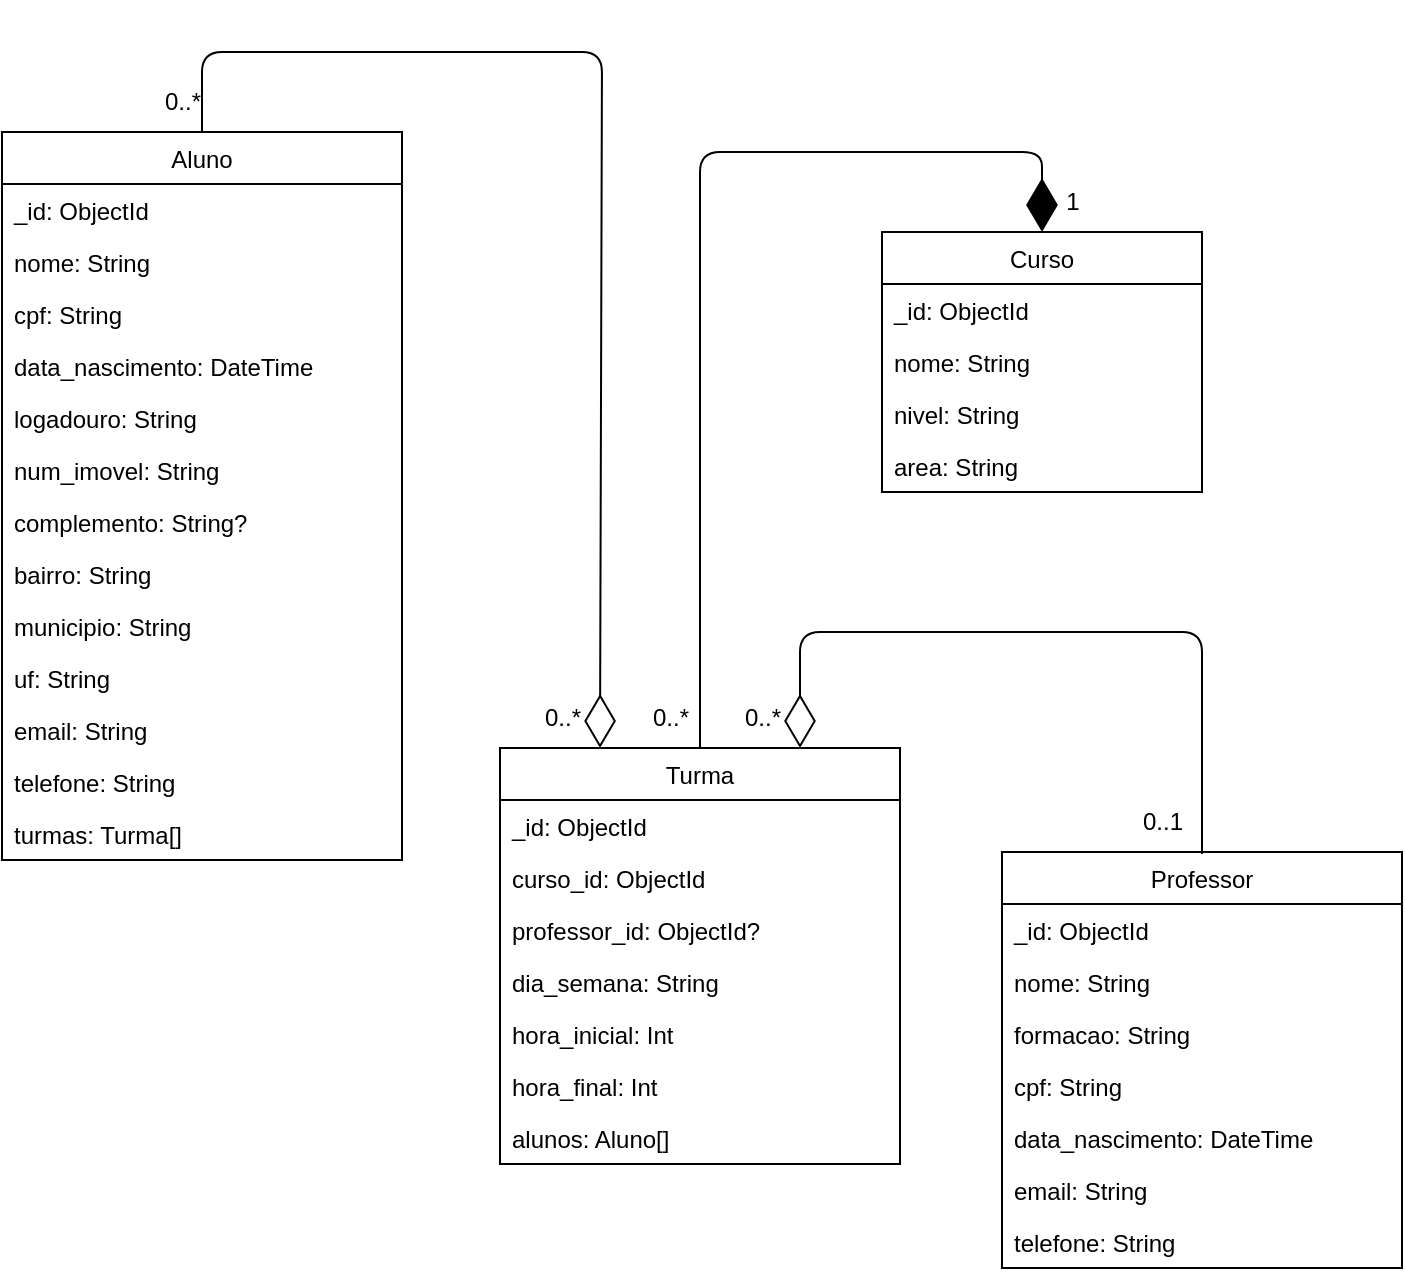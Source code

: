 <mxfile>
    <diagram id="ShnfSE_w91yK4DROrEHs" name="Page-2">
        <mxGraphModel dx="810" dy="612" grid="1" gridSize="10" guides="1" tooltips="1" connect="1" arrows="1" fold="1" page="1" pageScale="1" pageWidth="827" pageHeight="1169" math="0" shadow="0">
            <root>
                <mxCell id="0"/>
                <mxCell id="1" parent="0"/>
                <mxCell id="cHoQsD-LW18sjt5Go7n9-1" value="Aluno" style="swimlane;fontStyle=0;childLayout=stackLayout;horizontal=1;startSize=26;fillColor=none;horizontalStack=0;resizeParent=1;resizeParentMax=0;resizeLast=0;collapsible=1;marginBottom=0;" parent="1" vertex="1">
                    <mxGeometry x="80" y="70" width="200" height="364" as="geometry">
                        <mxRectangle x="80" y="70" width="70" height="30" as="alternateBounds"/>
                    </mxGeometry>
                </mxCell>
                <mxCell id="cHoQsD-LW18sjt5Go7n9-2" value="_id: ObjectId" style="text;strokeColor=none;fillColor=none;align=left;verticalAlign=top;spacingLeft=4;spacingRight=4;overflow=hidden;rotatable=0;points=[[0,0.5],[1,0.5]];portConstraint=eastwest;" parent="cHoQsD-LW18sjt5Go7n9-1" vertex="1">
                    <mxGeometry y="26" width="200" height="26" as="geometry"/>
                </mxCell>
                <mxCell id="cHoQsD-LW18sjt5Go7n9-3" value="nome: String" style="text;strokeColor=none;fillColor=none;align=left;verticalAlign=top;spacingLeft=4;spacingRight=4;overflow=hidden;rotatable=0;points=[[0,0.5],[1,0.5]];portConstraint=eastwest;" parent="cHoQsD-LW18sjt5Go7n9-1" vertex="1">
                    <mxGeometry y="52" width="200" height="26" as="geometry"/>
                </mxCell>
                <mxCell id="cHoQsD-LW18sjt5Go7n9-4" value="cpf: String" style="text;strokeColor=none;fillColor=none;align=left;verticalAlign=top;spacingLeft=4;spacingRight=4;overflow=hidden;rotatable=0;points=[[0,0.5],[1,0.5]];portConstraint=eastwest;" parent="cHoQsD-LW18sjt5Go7n9-1" vertex="1">
                    <mxGeometry y="78" width="200" height="26" as="geometry"/>
                </mxCell>
                <mxCell id="cHoQsD-LW18sjt5Go7n9-21" value="data_nascimento: DateTime" style="text;strokeColor=none;fillColor=none;align=left;verticalAlign=top;spacingLeft=4;spacingRight=4;overflow=hidden;rotatable=0;points=[[0,0.5],[1,0.5]];portConstraint=eastwest;" parent="cHoQsD-LW18sjt5Go7n9-1" vertex="1">
                    <mxGeometry y="104" width="200" height="26" as="geometry"/>
                </mxCell>
                <mxCell id="cHoQsD-LW18sjt5Go7n9-19" value="logadouro: String" style="text;strokeColor=none;fillColor=none;align=left;verticalAlign=top;spacingLeft=4;spacingRight=4;overflow=hidden;rotatable=0;points=[[0,0.5],[1,0.5]];portConstraint=eastwest;" parent="cHoQsD-LW18sjt5Go7n9-1" vertex="1">
                    <mxGeometry y="130" width="200" height="26" as="geometry"/>
                </mxCell>
                <mxCell id="cHoQsD-LW18sjt5Go7n9-20" value="num_imovel: String" style="text;strokeColor=none;fillColor=none;align=left;verticalAlign=top;spacingLeft=4;spacingRight=4;overflow=hidden;rotatable=0;points=[[0,0.5],[1,0.5]];portConstraint=eastwest;" parent="cHoQsD-LW18sjt5Go7n9-1" vertex="1">
                    <mxGeometry y="156" width="200" height="26" as="geometry"/>
                </mxCell>
                <mxCell id="cHoQsD-LW18sjt5Go7n9-22" value="complemento: String?" style="text;strokeColor=none;fillColor=none;align=left;verticalAlign=top;spacingLeft=4;spacingRight=4;overflow=hidden;rotatable=0;points=[[0,0.5],[1,0.5]];portConstraint=eastwest;" parent="cHoQsD-LW18sjt5Go7n9-1" vertex="1">
                    <mxGeometry y="182" width="200" height="26" as="geometry"/>
                </mxCell>
                <mxCell id="cHoQsD-LW18sjt5Go7n9-23" value="bairro: String" style="text;strokeColor=none;fillColor=none;align=left;verticalAlign=top;spacingLeft=4;spacingRight=4;overflow=hidden;rotatable=0;points=[[0,0.5],[1,0.5]];portConstraint=eastwest;" parent="cHoQsD-LW18sjt5Go7n9-1" vertex="1">
                    <mxGeometry y="208" width="200" height="26" as="geometry"/>
                </mxCell>
                <mxCell id="cHoQsD-LW18sjt5Go7n9-24" value="municipio: String" style="text;strokeColor=none;fillColor=none;align=left;verticalAlign=top;spacingLeft=4;spacingRight=4;overflow=hidden;rotatable=0;points=[[0,0.5],[1,0.5]];portConstraint=eastwest;" parent="cHoQsD-LW18sjt5Go7n9-1" vertex="1">
                    <mxGeometry y="234" width="200" height="26" as="geometry"/>
                </mxCell>
                <mxCell id="cHoQsD-LW18sjt5Go7n9-25" value="uf: String" style="text;strokeColor=none;fillColor=none;align=left;verticalAlign=top;spacingLeft=4;spacingRight=4;overflow=hidden;rotatable=0;points=[[0,0.5],[1,0.5]];portConstraint=eastwest;" parent="cHoQsD-LW18sjt5Go7n9-1" vertex="1">
                    <mxGeometry y="260" width="200" height="26" as="geometry"/>
                </mxCell>
                <mxCell id="cHoQsD-LW18sjt5Go7n9-26" value="email: String" style="text;strokeColor=none;fillColor=none;align=left;verticalAlign=top;spacingLeft=4;spacingRight=4;overflow=hidden;rotatable=0;points=[[0,0.5],[1,0.5]];portConstraint=eastwest;" parent="cHoQsD-LW18sjt5Go7n9-1" vertex="1">
                    <mxGeometry y="286" width="200" height="26" as="geometry"/>
                </mxCell>
                <mxCell id="tgsERhwuxBQGs9NtubpQ-6" value="telefone: String" style="text;strokeColor=none;fillColor=none;align=left;verticalAlign=top;spacingLeft=4;spacingRight=4;overflow=hidden;rotatable=0;points=[[0,0.5],[1,0.5]];portConstraint=eastwest;" vertex="1" parent="cHoQsD-LW18sjt5Go7n9-1">
                    <mxGeometry y="312" width="200" height="26" as="geometry"/>
                </mxCell>
                <mxCell id="cHoQsD-LW18sjt5Go7n9-27" value="turmas: Turma[]" style="text;strokeColor=none;fillColor=none;align=left;verticalAlign=top;spacingLeft=4;spacingRight=4;overflow=hidden;rotatable=0;points=[[0,0.5],[1,0.5]];portConstraint=eastwest;" parent="cHoQsD-LW18sjt5Go7n9-1" vertex="1">
                    <mxGeometry y="338" width="200" height="26" as="geometry"/>
                </mxCell>
                <mxCell id="cHoQsD-LW18sjt5Go7n9-5" value="Turma" style="swimlane;fontStyle=0;childLayout=stackLayout;horizontal=1;startSize=26;fillColor=none;horizontalStack=0;resizeParent=1;resizeParentMax=0;resizeLast=0;collapsible=1;marginBottom=0;" parent="1" vertex="1">
                    <mxGeometry x="329" y="378" width="200" height="208" as="geometry">
                        <mxRectangle x="329" y="378" width="70" height="30" as="alternateBounds"/>
                    </mxGeometry>
                </mxCell>
                <mxCell id="cHoQsD-LW18sjt5Go7n9-6" value="_id: ObjectId" style="text;strokeColor=none;fillColor=none;align=left;verticalAlign=top;spacingLeft=4;spacingRight=4;overflow=hidden;rotatable=0;points=[[0,0.5],[1,0.5]];portConstraint=eastwest;" parent="cHoQsD-LW18sjt5Go7n9-5" vertex="1">
                    <mxGeometry y="26" width="200" height="26" as="geometry"/>
                </mxCell>
                <mxCell id="cHoQsD-LW18sjt5Go7n9-8" value="curso_id: ObjectId" style="text;strokeColor=none;fillColor=none;align=left;verticalAlign=top;spacingLeft=4;spacingRight=4;overflow=hidden;rotatable=0;points=[[0,0.5],[1,0.5]];portConstraint=eastwest;" parent="cHoQsD-LW18sjt5Go7n9-5" vertex="1">
                    <mxGeometry y="52" width="200" height="26" as="geometry"/>
                </mxCell>
                <mxCell id="tgsERhwuxBQGs9NtubpQ-9" value="professor_id: ObjectId?" style="text;strokeColor=none;fillColor=none;align=left;verticalAlign=top;spacingLeft=4;spacingRight=4;overflow=hidden;rotatable=0;points=[[0,0.5],[1,0.5]];portConstraint=eastwest;" vertex="1" parent="cHoQsD-LW18sjt5Go7n9-5">
                    <mxGeometry y="78" width="200" height="26" as="geometry"/>
                </mxCell>
                <mxCell id="cHoQsD-LW18sjt5Go7n9-7" value="dia_semana: String" style="text;strokeColor=none;fillColor=none;align=left;verticalAlign=top;spacingLeft=4;spacingRight=4;overflow=hidden;rotatable=0;points=[[0,0.5],[1,0.5]];portConstraint=eastwest;" parent="cHoQsD-LW18sjt5Go7n9-5" vertex="1">
                    <mxGeometry y="104" width="200" height="26" as="geometry"/>
                </mxCell>
                <mxCell id="cHoQsD-LW18sjt5Go7n9-49" value="hora_inicial: Int" style="text;strokeColor=none;fillColor=none;align=left;verticalAlign=top;spacingLeft=4;spacingRight=4;overflow=hidden;rotatable=0;points=[[0,0.5],[1,0.5]];portConstraint=eastwest;" parent="cHoQsD-LW18sjt5Go7n9-5" vertex="1">
                    <mxGeometry y="130" width="200" height="26" as="geometry"/>
                </mxCell>
                <mxCell id="tgsERhwuxBQGs9NtubpQ-7" value="hora_final: Int" style="text;strokeColor=none;fillColor=none;align=left;verticalAlign=top;spacingLeft=4;spacingRight=4;overflow=hidden;rotatable=0;points=[[0,0.5],[1,0.5]];portConstraint=eastwest;" vertex="1" parent="cHoQsD-LW18sjt5Go7n9-5">
                    <mxGeometry y="156" width="200" height="26" as="geometry"/>
                </mxCell>
                <mxCell id="tgsERhwuxBQGs9NtubpQ-10" value="alunos: Aluno[]" style="text;strokeColor=none;fillColor=none;align=left;verticalAlign=top;spacingLeft=4;spacingRight=4;overflow=hidden;rotatable=0;points=[[0,0.5],[1,0.5]];portConstraint=eastwest;" vertex="1" parent="cHoQsD-LW18sjt5Go7n9-5">
                    <mxGeometry y="182" width="200" height="26" as="geometry"/>
                </mxCell>
                <mxCell id="cHoQsD-LW18sjt5Go7n9-9" value="Curso" style="swimlane;fontStyle=0;childLayout=stackLayout;horizontal=1;startSize=26;fillColor=none;horizontalStack=0;resizeParent=1;resizeParentMax=0;resizeLast=0;collapsible=1;marginBottom=0;" parent="1" vertex="1">
                    <mxGeometry x="520" y="120" width="160" height="130" as="geometry">
                        <mxRectangle x="520" y="120" width="70" height="30" as="alternateBounds"/>
                    </mxGeometry>
                </mxCell>
                <mxCell id="cHoQsD-LW18sjt5Go7n9-10" value="_id: ObjectId" style="text;strokeColor=none;fillColor=none;align=left;verticalAlign=top;spacingLeft=4;spacingRight=4;overflow=hidden;rotatable=0;points=[[0,0.5],[1,0.5]];portConstraint=eastwest;" parent="cHoQsD-LW18sjt5Go7n9-9" vertex="1">
                    <mxGeometry y="26" width="160" height="26" as="geometry"/>
                </mxCell>
                <mxCell id="cHoQsD-LW18sjt5Go7n9-11" value="nome: String" style="text;strokeColor=none;fillColor=none;align=left;verticalAlign=top;spacingLeft=4;spacingRight=4;overflow=hidden;rotatable=0;points=[[0,0.5],[1,0.5]];portConstraint=eastwest;" parent="cHoQsD-LW18sjt5Go7n9-9" vertex="1">
                    <mxGeometry y="52" width="160" height="26" as="geometry"/>
                </mxCell>
                <mxCell id="cHoQsD-LW18sjt5Go7n9-29" value="nivel: String" style="text;strokeColor=none;fillColor=none;align=left;verticalAlign=top;spacingLeft=4;spacingRight=4;overflow=hidden;rotatable=0;points=[[0,0.5],[1,0.5]];portConstraint=eastwest;" parent="cHoQsD-LW18sjt5Go7n9-9" vertex="1">
                    <mxGeometry y="78" width="160" height="26" as="geometry"/>
                </mxCell>
                <mxCell id="cHoQsD-LW18sjt5Go7n9-12" value="area: String" style="text;strokeColor=none;fillColor=none;align=left;verticalAlign=top;spacingLeft=4;spacingRight=4;overflow=hidden;rotatable=0;points=[[0,0.5],[1,0.5]];portConstraint=eastwest;" parent="cHoQsD-LW18sjt5Go7n9-9" vertex="1">
                    <mxGeometry y="104" width="160" height="26" as="geometry"/>
                </mxCell>
                <mxCell id="cHoQsD-LW18sjt5Go7n9-13" value="Professor" style="swimlane;fontStyle=0;childLayout=stackLayout;horizontal=1;startSize=26;fillColor=none;horizontalStack=0;resizeParent=1;resizeParentMax=0;resizeLast=0;collapsible=1;marginBottom=0;" parent="1" vertex="1">
                    <mxGeometry x="580" y="430" width="200" height="208" as="geometry">
                        <mxRectangle x="580" y="430" width="90" height="30" as="alternateBounds"/>
                    </mxGeometry>
                </mxCell>
                <mxCell id="cHoQsD-LW18sjt5Go7n9-14" value="_id: ObjectId" style="text;strokeColor=none;fillColor=none;align=left;verticalAlign=top;spacingLeft=4;spacingRight=4;overflow=hidden;rotatable=0;points=[[0,0.5],[1,0.5]];portConstraint=eastwest;" parent="cHoQsD-LW18sjt5Go7n9-13" vertex="1">
                    <mxGeometry y="26" width="200" height="26" as="geometry"/>
                </mxCell>
                <mxCell id="cHoQsD-LW18sjt5Go7n9-15" value="nome: String" style="text;strokeColor=none;fillColor=none;align=left;verticalAlign=top;spacingLeft=4;spacingRight=4;overflow=hidden;rotatable=0;points=[[0,0.5],[1,0.5]];portConstraint=eastwest;" parent="cHoQsD-LW18sjt5Go7n9-13" vertex="1">
                    <mxGeometry y="52" width="200" height="26" as="geometry"/>
                </mxCell>
                <mxCell id="cHoQsD-LW18sjt5Go7n9-30" value="formacao: String" style="text;strokeColor=none;fillColor=none;align=left;verticalAlign=top;spacingLeft=4;spacingRight=4;overflow=hidden;rotatable=0;points=[[0,0.5],[1,0.5]];portConstraint=eastwest;" parent="cHoQsD-LW18sjt5Go7n9-13" vertex="1">
                    <mxGeometry y="78" width="200" height="26" as="geometry"/>
                </mxCell>
                <mxCell id="cHoQsD-LW18sjt5Go7n9-31" value="cpf: String" style="text;strokeColor=none;fillColor=none;align=left;verticalAlign=top;spacingLeft=4;spacingRight=4;overflow=hidden;rotatable=0;points=[[0,0.5],[1,0.5]];portConstraint=eastwest;" parent="cHoQsD-LW18sjt5Go7n9-13" vertex="1">
                    <mxGeometry y="104" width="200" height="26" as="geometry"/>
                </mxCell>
                <mxCell id="cHoQsD-LW18sjt5Go7n9-33" value="data_nascimento: DateTime" style="text;strokeColor=none;fillColor=none;align=left;verticalAlign=top;spacingLeft=4;spacingRight=4;overflow=hidden;rotatable=0;points=[[0,0.5],[1,0.5]];portConstraint=eastwest;" parent="cHoQsD-LW18sjt5Go7n9-13" vertex="1">
                    <mxGeometry y="130" width="200" height="26" as="geometry"/>
                </mxCell>
                <mxCell id="cHoQsD-LW18sjt5Go7n9-32" value="email: String" style="text;strokeColor=none;fillColor=none;align=left;verticalAlign=top;spacingLeft=4;spacingRight=4;overflow=hidden;rotatable=0;points=[[0,0.5],[1,0.5]];portConstraint=eastwest;" parent="cHoQsD-LW18sjt5Go7n9-13" vertex="1">
                    <mxGeometry y="156" width="200" height="26" as="geometry"/>
                </mxCell>
                <mxCell id="cHoQsD-LW18sjt5Go7n9-16" value="telefone: String" style="text;strokeColor=none;fillColor=none;align=left;verticalAlign=top;spacingLeft=4;spacingRight=4;overflow=hidden;rotatable=0;points=[[0,0.5],[1,0.5]];portConstraint=eastwest;" parent="cHoQsD-LW18sjt5Go7n9-13" vertex="1">
                    <mxGeometry y="182" width="200" height="26" as="geometry"/>
                </mxCell>
                <mxCell id="cHoQsD-LW18sjt5Go7n9-55" value="0..*" style="text;html=1;align=center;verticalAlign=middle;resizable=0;points=[];autosize=1;strokeColor=none;fillColor=none;" parent="1" vertex="1">
                    <mxGeometry x="440" y="348" width="40" height="30" as="geometry"/>
                </mxCell>
                <mxCell id="cHoQsD-LW18sjt5Go7n9-56" value="" style="endArrow=diamondThin;endFill=1;endSize=24;html=1;entryX=0.5;entryY=0;entryDx=0;entryDy=0;exitX=0.5;exitY=0;exitDx=0;exitDy=0;" parent="1" source="cHoQsD-LW18sjt5Go7n9-5" target="cHoQsD-LW18sjt5Go7n9-9" edge="1">
                    <mxGeometry width="160" relative="1" as="geometry">
                        <mxPoint x="429" y="370" as="sourcePoint"/>
                        <mxPoint x="610" y="90" as="targetPoint"/>
                        <Array as="points">
                            <mxPoint x="429" y="80"/>
                            <mxPoint x="600" y="80"/>
                        </Array>
                    </mxGeometry>
                </mxCell>
                <mxCell id="cHoQsD-LW18sjt5Go7n9-57" value="0..*" style="text;html=1;align=center;verticalAlign=middle;resizable=0;points=[];autosize=1;strokeColor=none;fillColor=none;" parent="1" vertex="1">
                    <mxGeometry x="394" y="348" width="40" height="30" as="geometry"/>
                </mxCell>
                <mxCell id="cHoQsD-LW18sjt5Go7n9-60" value="" style="endArrow=diamondThin;endFill=0;endSize=24;html=1;entryX=0.25;entryY=0;entryDx=0;entryDy=0;" parent="1" target="cHoQsD-LW18sjt5Go7n9-5" edge="1">
                    <mxGeometry width="160" relative="1" as="geometry">
                        <mxPoint x="180" y="70" as="sourcePoint"/>
                        <mxPoint x="490" y="310" as="targetPoint"/>
                        <Array as="points">
                            <mxPoint x="180" y="30"/>
                            <mxPoint x="280" y="30"/>
                            <mxPoint x="380" y="30"/>
                        </Array>
                    </mxGeometry>
                </mxCell>
                <mxCell id="cHoQsD-LW18sjt5Go7n9-61" value="0..*" style="text;html=1;align=center;verticalAlign=middle;resizable=0;points=[];autosize=1;strokeColor=none;fillColor=none;" parent="1" vertex="1">
                    <mxGeometry x="150" y="40" width="40" height="30" as="geometry"/>
                </mxCell>
                <mxCell id="cHoQsD-LW18sjt5Go7n9-62" value="0..*" style="text;html=1;align=center;verticalAlign=middle;resizable=0;points=[];autosize=1;strokeColor=none;fillColor=none;" parent="1" vertex="1">
                    <mxGeometry x="340" y="348" width="40" height="30" as="geometry"/>
                </mxCell>
                <mxCell id="tgsERhwuxBQGs9NtubpQ-3" value="" style="endArrow=diamondThin;endFill=0;endSize=24;html=1;entryX=0.75;entryY=0;entryDx=0;entryDy=0;exitX=1;exitY=1.033;exitDx=0;exitDy=0;exitPerimeter=0;" edge="1" parent="1" source="tgsERhwuxBQGs9NtubpQ-4" target="cHoQsD-LW18sjt5Go7n9-5">
                    <mxGeometry width="160" relative="1" as="geometry">
                        <mxPoint x="385" y="337" as="sourcePoint"/>
                        <mxPoint x="525" y="330" as="targetPoint"/>
                        <Array as="points">
                            <mxPoint x="680" y="320"/>
                            <mxPoint x="479" y="320"/>
                        </Array>
                    </mxGeometry>
                </mxCell>
                <mxCell id="tgsERhwuxBQGs9NtubpQ-4" value="0..1" style="text;html=1;align=center;verticalAlign=middle;resizable=0;points=[];autosize=1;strokeColor=none;fillColor=none;" vertex="1" parent="1">
                    <mxGeometry x="640" y="400" width="40" height="30" as="geometry"/>
                </mxCell>
                <mxCell id="tgsERhwuxBQGs9NtubpQ-5" value="1" style="text;html=1;align=center;verticalAlign=middle;resizable=0;points=[];autosize=1;strokeColor=none;fillColor=none;" vertex="1" parent="1">
                    <mxGeometry x="600" y="90" width="30" height="30" as="geometry"/>
                </mxCell>
            </root>
        </mxGraphModel>
    </diagram>
</mxfile>